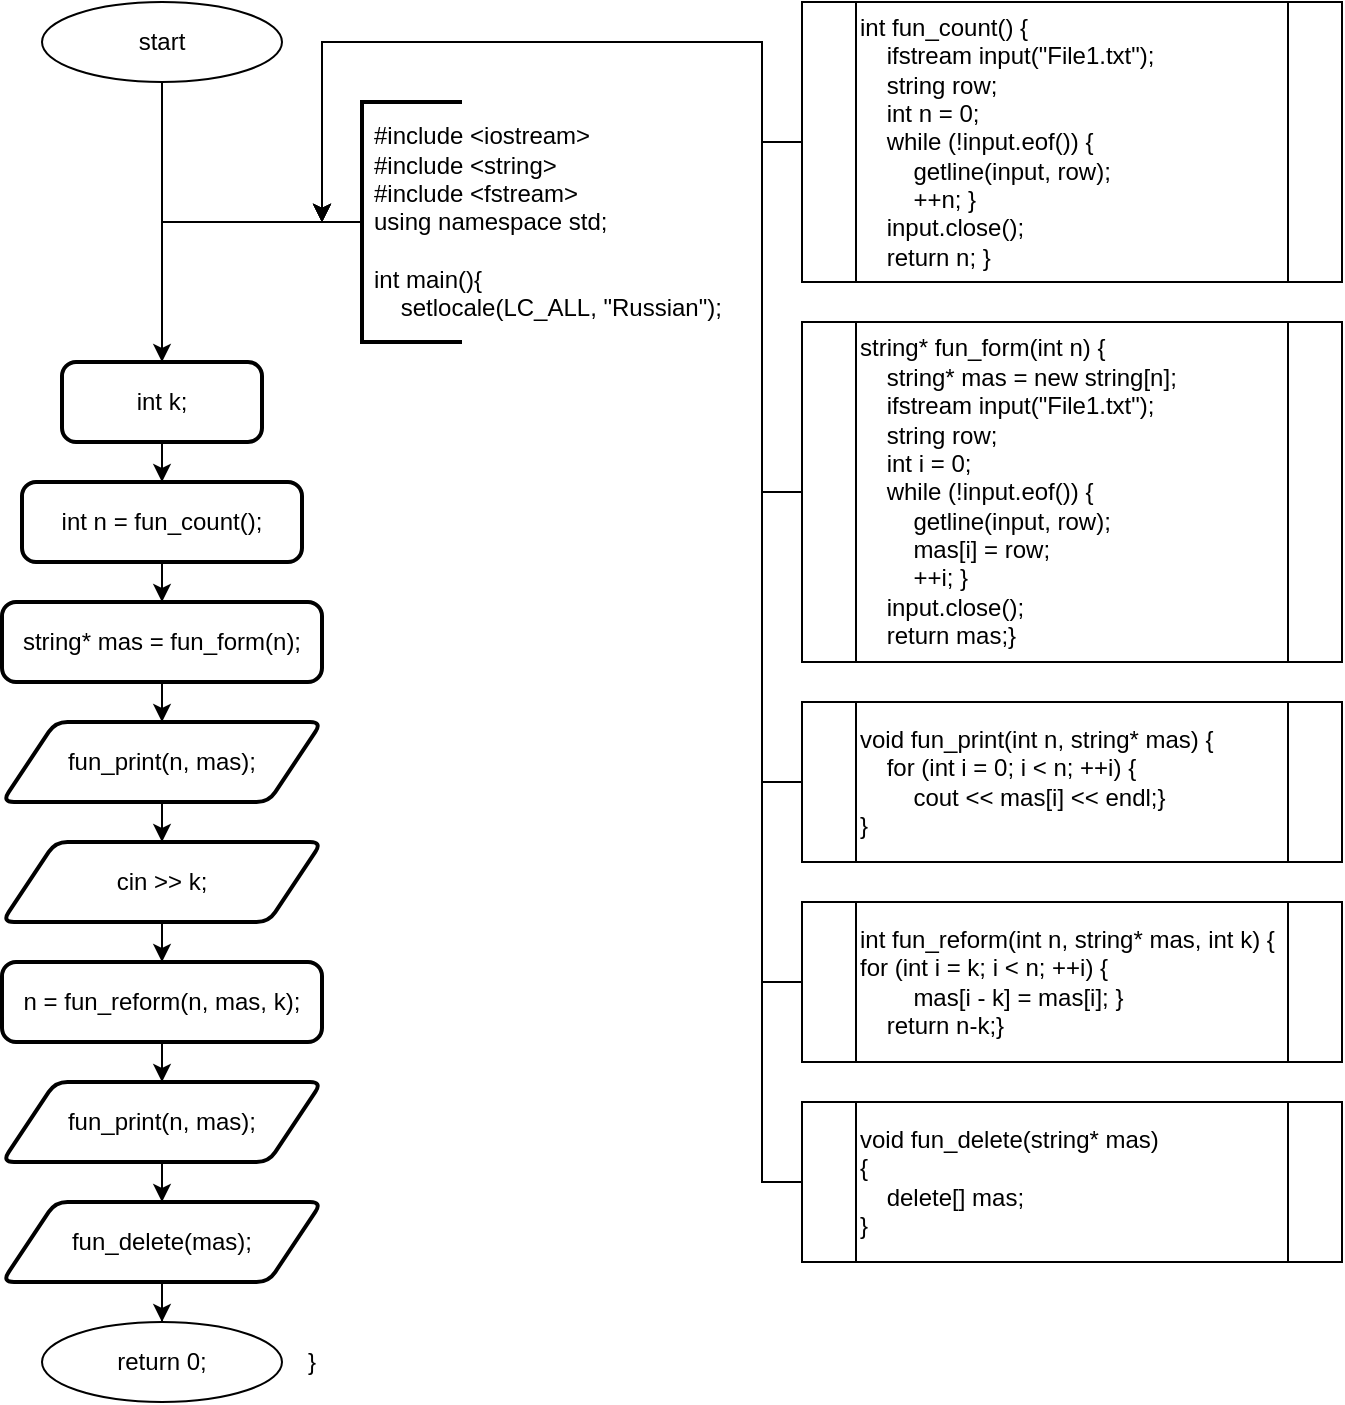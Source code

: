 <mxfile version="23.1.5" type="device">
  <diagram name="Страница — 1" id="pq9kJRDQlFGWUbC7hsTP">
    <mxGraphModel dx="2232" dy="1125" grid="1" gridSize="10" guides="1" tooltips="1" connect="1" arrows="1" fold="1" page="1" pageScale="1" pageWidth="827" pageHeight="1169" math="0" shadow="0">
      <root>
        <mxCell id="0" />
        <mxCell id="1" parent="0" />
        <mxCell id="FsxaSLuOUpNi4Obv5JxK-1" value="start" style="ellipse;whiteSpace=wrap;html=1;" vertex="1" parent="1">
          <mxGeometry x="140" y="60" width="120" height="40" as="geometry" />
        </mxCell>
        <mxCell id="FsxaSLuOUpNi4Obv5JxK-2" value="" style="endArrow=classic;html=1;rounded=0;labelBackgroundColor=default;strokeColor=default;align=center;verticalAlign=middle;fontFamily=Helvetica;fontSize=11;fontColor=default;shape=connector;edgeStyle=orthogonalEdgeStyle;exitX=0.5;exitY=1;exitDx=0;exitDy=0;" edge="1" source="FsxaSLuOUpNi4Obv5JxK-1" parent="1">
          <mxGeometry width="50" height="50" relative="1" as="geometry">
            <mxPoint x="250.29" y="210" as="sourcePoint" />
            <mxPoint x="200" y="240" as="targetPoint" />
          </mxGeometry>
        </mxCell>
        <mxCell id="FsxaSLuOUpNi4Obv5JxK-3" style="edgeStyle=orthogonalEdgeStyle;rounded=0;orthogonalLoop=1;jettySize=auto;html=1;exitX=0;exitY=0.5;exitDx=0;exitDy=0;exitPerimeter=0;endArrow=none;endFill=0;strokeWidth=1;" edge="1" source="FsxaSLuOUpNi4Obv5JxK-4" parent="1">
          <mxGeometry relative="1" as="geometry">
            <mxPoint x="200" y="170" as="targetPoint" />
            <mxPoint x="260" y="170" as="sourcePoint" />
          </mxGeometry>
        </mxCell>
        <mxCell id="FsxaSLuOUpNi4Obv5JxK-4" value="" style="strokeWidth=2;html=1;shape=mxgraph.flowchart.annotation_1;align=left;pointerEvents=1;" vertex="1" parent="1">
          <mxGeometry x="300" y="110" width="50" height="120" as="geometry" />
        </mxCell>
        <mxCell id="FsxaSLuOUpNi4Obv5JxK-5" value="&lt;div&gt;#include &amp;lt;iostream&amp;gt;&lt;/div&gt;&lt;div&gt;#include &amp;lt;string&amp;gt;&lt;/div&gt;&lt;div&gt;#include &amp;lt;fstream&amp;gt;&lt;/div&gt;&lt;div&gt;using namespace std;&lt;/div&gt;&lt;br&gt;int main(){&lt;br&gt;&lt;span style=&quot;&quot;&gt;&lt;span style=&quot;white-space: pre;&quot;&gt;&amp;nbsp;&amp;nbsp;&amp;nbsp;&amp;nbsp;&lt;/span&gt;&lt;/span&gt;setlocale(LC_ALL, &quot;Russian&quot;);" style="text;strokeColor=none;fillColor=none;align=left;verticalAlign=middle;spacingLeft=4;spacingRight=4;overflow=hidden;points=[[0,0.5],[1,0.5]];portConstraint=eastwest;rotatable=0;whiteSpace=wrap;html=1;" vertex="1" parent="1">
          <mxGeometry x="300" y="110" width="220" height="120" as="geometry" />
        </mxCell>
        <mxCell id="FsxaSLuOUpNi4Obv5JxK-7" style="edgeStyle=orthogonalEdgeStyle;rounded=0;orthogonalLoop=1;jettySize=auto;html=1;exitX=0.5;exitY=1;exitDx=0;exitDy=0;" edge="1" parent="1" source="FsxaSLuOUpNi4Obv5JxK-6" target="FsxaSLuOUpNi4Obv5JxK-8">
          <mxGeometry relative="1" as="geometry">
            <mxPoint x="200" y="320" as="targetPoint" />
          </mxGeometry>
        </mxCell>
        <mxCell id="FsxaSLuOUpNi4Obv5JxK-6" value="int k;" style="rounded=1;whiteSpace=wrap;html=1;absoluteArcSize=1;arcSize=14;strokeWidth=2;" vertex="1" parent="1">
          <mxGeometry x="150" y="240" width="100" height="40" as="geometry" />
        </mxCell>
        <mxCell id="FsxaSLuOUpNi4Obv5JxK-9" style="edgeStyle=orthogonalEdgeStyle;rounded=0;orthogonalLoop=1;jettySize=auto;html=1;exitX=0.5;exitY=1;exitDx=0;exitDy=0;" edge="1" parent="1" source="FsxaSLuOUpNi4Obv5JxK-8" target="FsxaSLuOUpNi4Obv5JxK-10">
          <mxGeometry relative="1" as="geometry">
            <mxPoint x="200" y="360" as="targetPoint" />
          </mxGeometry>
        </mxCell>
        <mxCell id="FsxaSLuOUpNi4Obv5JxK-8" value="int n = fun_count();" style="rounded=1;whiteSpace=wrap;html=1;absoluteArcSize=1;arcSize=14;strokeWidth=2;" vertex="1" parent="1">
          <mxGeometry x="130" y="300" width="140" height="40" as="geometry" />
        </mxCell>
        <mxCell id="FsxaSLuOUpNi4Obv5JxK-12" style="edgeStyle=orthogonalEdgeStyle;rounded=0;orthogonalLoop=1;jettySize=auto;html=1;exitX=0.5;exitY=1;exitDx=0;exitDy=0;entryX=0.5;entryY=0;entryDx=0;entryDy=0;" edge="1" parent="1" source="FsxaSLuOUpNi4Obv5JxK-10" target="FsxaSLuOUpNi4Obv5JxK-11">
          <mxGeometry relative="1" as="geometry" />
        </mxCell>
        <mxCell id="FsxaSLuOUpNi4Obv5JxK-10" value="string* mas = fun_form(n);" style="rounded=1;whiteSpace=wrap;html=1;absoluteArcSize=1;arcSize=14;strokeWidth=2;" vertex="1" parent="1">
          <mxGeometry x="120" y="360" width="160" height="40" as="geometry" />
        </mxCell>
        <mxCell id="FsxaSLuOUpNi4Obv5JxK-13" style="edgeStyle=orthogonalEdgeStyle;rounded=0;orthogonalLoop=1;jettySize=auto;html=1;exitX=0.5;exitY=1;exitDx=0;exitDy=0;" edge="1" parent="1" source="FsxaSLuOUpNi4Obv5JxK-11">
          <mxGeometry relative="1" as="geometry">
            <mxPoint x="200" y="480" as="targetPoint" />
          </mxGeometry>
        </mxCell>
        <mxCell id="FsxaSLuOUpNi4Obv5JxK-11" value="fun_print(n, mas);" style="shape=parallelogram;html=1;strokeWidth=2;perimeter=parallelogramPerimeter;whiteSpace=wrap;rounded=1;arcSize=12;size=0.167;" vertex="1" parent="1">
          <mxGeometry x="120" y="420" width="160" height="40" as="geometry" />
        </mxCell>
        <mxCell id="FsxaSLuOUpNi4Obv5JxK-15" style="edgeStyle=orthogonalEdgeStyle;rounded=0;orthogonalLoop=1;jettySize=auto;html=1;exitX=0.5;exitY=1;exitDx=0;exitDy=0;" edge="1" parent="1" source="FsxaSLuOUpNi4Obv5JxK-14" target="FsxaSLuOUpNi4Obv5JxK-16">
          <mxGeometry relative="1" as="geometry">
            <mxPoint x="200" y="560" as="targetPoint" />
          </mxGeometry>
        </mxCell>
        <mxCell id="FsxaSLuOUpNi4Obv5JxK-14" value="cin &amp;gt;&amp;gt; k;" style="shape=parallelogram;html=1;strokeWidth=2;perimeter=parallelogramPerimeter;whiteSpace=wrap;rounded=1;arcSize=12;size=0.167;" vertex="1" parent="1">
          <mxGeometry x="120" y="480" width="160" height="40" as="geometry" />
        </mxCell>
        <mxCell id="FsxaSLuOUpNi4Obv5JxK-17" style="edgeStyle=orthogonalEdgeStyle;rounded=0;orthogonalLoop=1;jettySize=auto;html=1;exitX=0.5;exitY=1;exitDx=0;exitDy=0;" edge="1" parent="1" source="FsxaSLuOUpNi4Obv5JxK-16" target="FsxaSLuOUpNi4Obv5JxK-18">
          <mxGeometry relative="1" as="geometry">
            <mxPoint x="200" y="600" as="targetPoint" />
          </mxGeometry>
        </mxCell>
        <mxCell id="FsxaSLuOUpNi4Obv5JxK-16" value="n = fun_reform(n, mas, k);" style="rounded=1;whiteSpace=wrap;html=1;absoluteArcSize=1;arcSize=14;strokeWidth=2;" vertex="1" parent="1">
          <mxGeometry x="120" y="540" width="160" height="40" as="geometry" />
        </mxCell>
        <mxCell id="FsxaSLuOUpNi4Obv5JxK-20" style="edgeStyle=orthogonalEdgeStyle;rounded=0;orthogonalLoop=1;jettySize=auto;html=1;exitX=0.5;exitY=1;exitDx=0;exitDy=0;entryX=0.5;entryY=0;entryDx=0;entryDy=0;" edge="1" parent="1" source="FsxaSLuOUpNi4Obv5JxK-18" target="FsxaSLuOUpNi4Obv5JxK-19">
          <mxGeometry relative="1" as="geometry" />
        </mxCell>
        <mxCell id="FsxaSLuOUpNi4Obv5JxK-18" value="fun_print(n, mas);" style="shape=parallelogram;html=1;strokeWidth=2;perimeter=parallelogramPerimeter;whiteSpace=wrap;rounded=1;arcSize=12;size=0.167;" vertex="1" parent="1">
          <mxGeometry x="120" y="600" width="160" height="40" as="geometry" />
        </mxCell>
        <mxCell id="FsxaSLuOUpNi4Obv5JxK-21" style="edgeStyle=orthogonalEdgeStyle;rounded=0;orthogonalLoop=1;jettySize=auto;html=1;exitX=0.5;exitY=1;exitDx=0;exitDy=0;" edge="1" parent="1" source="FsxaSLuOUpNi4Obv5JxK-19" target="FsxaSLuOUpNi4Obv5JxK-22">
          <mxGeometry relative="1" as="geometry">
            <mxPoint x="200" y="740" as="targetPoint" />
          </mxGeometry>
        </mxCell>
        <mxCell id="FsxaSLuOUpNi4Obv5JxK-19" value="fun_delete(mas);" style="shape=parallelogram;html=1;strokeWidth=2;perimeter=parallelogramPerimeter;whiteSpace=wrap;rounded=1;arcSize=12;size=0.167;" vertex="1" parent="1">
          <mxGeometry x="120" y="660" width="160" height="40" as="geometry" />
        </mxCell>
        <mxCell id="FsxaSLuOUpNi4Obv5JxK-22" value="return 0;" style="ellipse;whiteSpace=wrap;html=1;" vertex="1" parent="1">
          <mxGeometry x="140" y="720" width="120" height="40" as="geometry" />
        </mxCell>
        <mxCell id="FsxaSLuOUpNi4Obv5JxK-24" value="}" style="text;html=1;strokeColor=none;fillColor=none;align=center;verticalAlign=middle;whiteSpace=wrap;rounded=0;" vertex="1" parent="1">
          <mxGeometry x="260" y="725" width="30" height="30" as="geometry" />
        </mxCell>
        <mxCell id="FsxaSLuOUpNi4Obv5JxK-25" value="&lt;div&gt;int fun_count()&amp;nbsp;&lt;span style=&quot;background-color: initial;&quot;&gt;{&lt;/span&gt;&lt;/div&gt;&lt;div&gt;&amp;nbsp; &amp;nbsp; ifstream input(&quot;File1.txt&quot;);&lt;span style=&quot;&quot;&gt;&lt;/span&gt;&lt;/div&gt;&lt;div&gt;&lt;span style=&quot;&quot;&gt;&lt;span style=&quot;&quot;&gt;&lt;span style=&quot;white-space: pre;&quot;&gt;&amp;nbsp;&amp;nbsp;&amp;nbsp;&amp;nbsp;&lt;/span&gt;&lt;/span&gt;string row;&lt;/span&gt;&lt;/div&gt;&lt;div&gt;&lt;span style=&quot;&quot;&gt;&lt;span style=&quot;&quot;&gt;&lt;span style=&quot;white-space: pre;&quot;&gt;&amp;nbsp;&amp;nbsp;&amp;nbsp;&amp;nbsp;&lt;/span&gt;&lt;/span&gt;int n = 0;&lt;/span&gt;&lt;/div&gt;&lt;div&gt;&lt;span style=&quot;&quot;&gt;&lt;span style=&quot;&quot;&gt;&lt;span style=&quot;white-space: pre;&quot;&gt;&amp;nbsp;&amp;nbsp;&amp;nbsp;&amp;nbsp;&lt;/span&gt;&lt;/span&gt;while (!input.eof()) {&lt;/span&gt;&lt;/div&gt;&lt;div&gt;&lt;span style=&quot;&quot;&gt;&lt;span style=&quot;&quot;&gt;&lt;span style=&quot;white-space: pre;&quot;&gt;&amp;nbsp;&amp;nbsp;&amp;nbsp;&amp;nbsp;&lt;/span&gt;&lt;span style=&quot;white-space: pre;&quot;&gt;&amp;nbsp;&amp;nbsp;&amp;nbsp;&amp;nbsp;&lt;/span&gt;&lt;/span&gt;getline(input, row);&lt;/span&gt;&lt;/div&gt;&lt;div&gt;&lt;span style=&quot;&quot;&gt;&lt;span style=&quot;&quot;&gt;&lt;span style=&quot;white-space: pre;&quot;&gt;&amp;nbsp;&amp;nbsp;&amp;nbsp;&amp;nbsp;&lt;/span&gt;&lt;span style=&quot;white-space: pre;&quot;&gt;&amp;nbsp;&amp;nbsp;&amp;nbsp;&amp;nbsp;&lt;/span&gt;&lt;/span&gt;++n;&amp;nbsp;&lt;/span&gt;&lt;span style=&quot;background-color: initial;&quot;&gt;}&lt;/span&gt;&lt;/div&gt;&lt;div&gt;&lt;span style=&quot;&quot;&gt;&lt;span style=&quot;&quot;&gt;&lt;span style=&quot;white-space: pre;&quot;&gt;&amp;nbsp;&amp;nbsp;&amp;nbsp;&amp;nbsp;&lt;/span&gt;&lt;/span&gt;input.close();&lt;/span&gt;&lt;/div&gt;&lt;div&gt;&lt;span style=&quot;&quot;&gt;&lt;span style=&quot;&quot;&gt;&lt;span style=&quot;white-space: pre;&quot;&gt;&amp;nbsp;&amp;nbsp;&amp;nbsp;&amp;nbsp;&lt;/span&gt;&lt;/span&gt;return n;&amp;nbsp;&lt;/span&gt;&lt;span style=&quot;background-color: initial;&quot;&gt;}&lt;/span&gt;&lt;/div&gt;" style="shape=process;whiteSpace=wrap;html=1;backgroundOutline=1;align=left;" vertex="1" parent="1">
          <mxGeometry x="520" y="60" width="270" height="140" as="geometry" />
        </mxCell>
        <mxCell id="FsxaSLuOUpNi4Obv5JxK-26" value="&lt;div&gt;string* fun_form(int n)&amp;nbsp;&lt;span style=&quot;background-color: initial;&quot;&gt;{&lt;/span&gt;&lt;/div&gt;&lt;div&gt;&amp;nbsp; &amp;nbsp; string* mas = new string[n];&lt;span style=&quot;&quot;&gt;&lt;/span&gt;&lt;/div&gt;&lt;div&gt;&lt;span style=&quot;&quot;&gt;&lt;span style=&quot;&quot;&gt;&lt;span style=&quot;white-space: pre;&quot;&gt;&amp;nbsp;&amp;nbsp;&amp;nbsp;&amp;nbsp;&lt;/span&gt;&lt;/span&gt;ifstream input(&quot;File1.txt&quot;);&lt;/span&gt;&lt;/div&gt;&lt;div&gt;&lt;span style=&quot;&quot;&gt;&lt;span style=&quot;&quot;&gt;&lt;span style=&quot;white-space: pre;&quot;&gt;&amp;nbsp;&amp;nbsp;&amp;nbsp;&amp;nbsp;&lt;/span&gt;&lt;/span&gt;string row;&lt;/span&gt;&lt;/div&gt;&lt;div&gt;&lt;span style=&quot;&quot;&gt;&lt;span style=&quot;&quot;&gt;&lt;span style=&quot;white-space: pre;&quot;&gt;&amp;nbsp;&amp;nbsp;&amp;nbsp;&amp;nbsp;&lt;/span&gt;&lt;/span&gt;int i = 0;&lt;/span&gt;&lt;/div&gt;&lt;div&gt;&lt;span style=&quot;&quot;&gt;&lt;span style=&quot;&quot;&gt;&lt;span style=&quot;white-space: pre;&quot;&gt;&amp;nbsp;&amp;nbsp;&amp;nbsp;&amp;nbsp;&lt;/span&gt;&lt;/span&gt;while (!input.eof()) {&lt;/span&gt;&lt;/div&gt;&lt;div&gt;&lt;span style=&quot;&quot;&gt;&lt;span style=&quot;&quot;&gt;&lt;span style=&quot;white-space: pre;&quot;&gt;&amp;nbsp;&amp;nbsp;&amp;nbsp;&amp;nbsp;&lt;/span&gt;&lt;span style=&quot;white-space: pre;&quot;&gt;&amp;nbsp;&amp;nbsp;&amp;nbsp;&amp;nbsp;&lt;/span&gt;&lt;/span&gt;getline(input, row);&lt;/span&gt;&lt;/div&gt;&lt;div&gt;&lt;span style=&quot;&quot;&gt;&lt;span style=&quot;&quot;&gt;&lt;span style=&quot;white-space: pre;&quot;&gt;&amp;nbsp;&amp;nbsp;&amp;nbsp;&amp;nbsp;&lt;/span&gt;&lt;span style=&quot;white-space: pre;&quot;&gt;&amp;nbsp;&amp;nbsp;&amp;nbsp;&amp;nbsp;&lt;/span&gt;&lt;/span&gt;mas[i] = row;&lt;/span&gt;&lt;/div&gt;&lt;div&gt;&lt;span style=&quot;&quot;&gt;&lt;span style=&quot;&quot;&gt;&lt;span style=&quot;white-space: pre;&quot;&gt;&amp;nbsp;&amp;nbsp;&amp;nbsp;&amp;nbsp;&lt;/span&gt;&lt;span style=&quot;white-space: pre;&quot;&gt;&amp;nbsp;&amp;nbsp;&amp;nbsp;&amp;nbsp;&lt;/span&gt;&lt;/span&gt;++i;&lt;/span&gt;&lt;span style=&quot;background-color: initial;&quot;&gt;&lt;span style=&quot;white-space: pre;&quot;&gt;&amp;nbsp;&lt;/span&gt;&lt;/span&gt;&lt;span style=&quot;background-color: initial;&quot;&gt;}&lt;/span&gt;&lt;/div&gt;&lt;div&gt;&lt;span style=&quot;&quot;&gt;&lt;span style=&quot;&quot;&gt;&lt;span style=&quot;white-space: pre;&quot;&gt;&amp;nbsp;&amp;nbsp;&amp;nbsp;&amp;nbsp;&lt;/span&gt;&lt;/span&gt;input.close();&lt;/span&gt;&lt;/div&gt;&lt;div&gt;&lt;span style=&quot;&quot;&gt;&lt;span style=&quot;&quot;&gt;&lt;span style=&quot;white-space: pre;&quot;&gt;&amp;nbsp;&amp;nbsp;&amp;nbsp;&amp;nbsp;&lt;/span&gt;&lt;/span&gt;return mas;&lt;/span&gt;&lt;span style=&quot;background-color: initial;&quot;&gt;}&lt;/span&gt;&lt;/div&gt;" style="shape=process;whiteSpace=wrap;html=1;backgroundOutline=1;align=left;" vertex="1" parent="1">
          <mxGeometry x="520" y="220" width="270" height="170" as="geometry" />
        </mxCell>
        <mxCell id="FsxaSLuOUpNi4Obv5JxK-27" value="&lt;div&gt;void fun_print(int n, string* mas)&amp;nbsp;&lt;span style=&quot;background-color: initial;&quot;&gt;{&lt;/span&gt;&lt;/div&gt;&lt;div&gt;&lt;span style=&quot;background-color: initial;&quot;&gt;&amp;nbsp; &amp;nbsp; for (int i = 0; i &amp;lt; n; ++i)&amp;nbsp;&lt;/span&gt;&lt;span style=&quot;background-color: initial;&quot;&gt;{&lt;/span&gt;&lt;/div&gt;&lt;div&gt;&lt;span style=&quot;&quot;&gt;&lt;span style=&quot;&quot;&gt;&lt;span style=&quot;white-space: pre;&quot;&gt;&amp;nbsp;&amp;nbsp;&amp;nbsp;&amp;nbsp;&lt;/span&gt;&lt;span style=&quot;white-space: pre;&quot;&gt;&amp;nbsp;&amp;nbsp;&amp;nbsp;&amp;nbsp;&lt;/span&gt;&lt;/span&gt;cout &amp;lt;&amp;lt; mas[i] &amp;lt;&amp;lt; endl;&lt;/span&gt;&lt;span style=&quot;background-color: initial;&quot;&gt;}&lt;/span&gt;&lt;/div&gt;&lt;div&gt;}&lt;/div&gt;" style="shape=process;whiteSpace=wrap;html=1;backgroundOutline=1;align=left;" vertex="1" parent="1">
          <mxGeometry x="520" y="410" width="270" height="80" as="geometry" />
        </mxCell>
        <mxCell id="FsxaSLuOUpNi4Obv5JxK-28" value="&lt;div&gt;int fun_reform(int n, string* mas, int k)&amp;nbsp;&lt;span style=&quot;background-color: initial;&quot;&gt;{&lt;/span&gt;&lt;/div&gt;&lt;div&gt;for (int i = k; i &amp;lt; n; ++i) {&lt;span style=&quot;&quot;&gt;&lt;/span&gt;&lt;/div&gt;&lt;div&gt;&lt;span style=&quot;&quot;&gt;&lt;span style=&quot;&quot;&gt;&lt;span style=&quot;white-space: pre;&quot;&gt;&amp;nbsp;&amp;nbsp;&amp;nbsp;&amp;nbsp;&lt;/span&gt;&lt;span style=&quot;white-space: pre;&quot;&gt;&amp;nbsp;&amp;nbsp;&amp;nbsp;&amp;nbsp;&lt;/span&gt;&lt;/span&gt;mas[i - k] = mas[i];&lt;/span&gt;&lt;span style=&quot;background-color: initial;&quot;&gt;&lt;span style=&quot;white-space: pre;&quot;&gt;&amp;nbsp;&lt;/span&gt;&lt;/span&gt;&lt;span style=&quot;background-color: initial;&quot;&gt;}&lt;/span&gt;&lt;/div&gt;&lt;div&gt;&lt;span style=&quot;&quot;&gt;&lt;span style=&quot;&quot;&gt;&lt;span style=&quot;white-space: pre;&quot;&gt;&amp;nbsp;&amp;nbsp;&amp;nbsp;&amp;nbsp;&lt;/span&gt;&lt;/span&gt;return n-k;&lt;/span&gt;&lt;span style=&quot;background-color: initial;&quot;&gt;}&lt;/span&gt;&lt;/div&gt;" style="shape=process;whiteSpace=wrap;html=1;backgroundOutline=1;align=left;" vertex="1" parent="1">
          <mxGeometry x="520" y="510" width="270" height="80" as="geometry" />
        </mxCell>
        <mxCell id="FsxaSLuOUpNi4Obv5JxK-29" value="void fun_delete(string* mas)&#xa;{&#xa;    delete[] mas;&#xa;}" style="shape=process;whiteSpace=wrap;html=1;backgroundOutline=1;align=left;" vertex="1" parent="1">
          <mxGeometry x="520" y="610" width="270" height="80" as="geometry" />
        </mxCell>
        <mxCell id="FsxaSLuOUpNi4Obv5JxK-30" value="" style="endArrow=classic;html=1;rounded=0;exitX=0;exitY=0.5;exitDx=0;exitDy=0;" edge="1" parent="1" source="FsxaSLuOUpNi4Obv5JxK-29">
          <mxGeometry width="50" height="50" relative="1" as="geometry">
            <mxPoint x="90.0" y="500" as="sourcePoint" />
            <mxPoint x="280" y="170" as="targetPoint" />
            <Array as="points">
              <mxPoint x="500" y="650" />
              <mxPoint x="500" y="80" />
              <mxPoint x="280" y="80" />
            </Array>
          </mxGeometry>
        </mxCell>
        <mxCell id="FsxaSLuOUpNi4Obv5JxK-31" value="" style="endArrow=classic;html=1;rounded=0;exitX=0;exitY=0.5;exitDx=0;exitDy=0;" edge="1" parent="1" source="FsxaSLuOUpNi4Obv5JxK-28">
          <mxGeometry width="50" height="50" relative="1" as="geometry">
            <mxPoint x="520" y="650" as="sourcePoint" />
            <mxPoint x="280" y="170" as="targetPoint" />
            <Array as="points">
              <mxPoint x="500" y="550" />
              <mxPoint x="500" y="80" />
              <mxPoint x="280" y="80" />
            </Array>
          </mxGeometry>
        </mxCell>
        <mxCell id="FsxaSLuOUpNi4Obv5JxK-32" value="" style="endArrow=classic;html=1;rounded=0;exitX=0;exitY=0.5;exitDx=0;exitDy=0;" edge="1" parent="1" source="FsxaSLuOUpNi4Obv5JxK-27">
          <mxGeometry width="50" height="50" relative="1" as="geometry">
            <mxPoint x="400" y="470" as="sourcePoint" />
            <mxPoint x="280" y="170" as="targetPoint" />
            <Array as="points">
              <mxPoint x="500" y="450" />
              <mxPoint x="500" y="80" />
              <mxPoint x="280" y="80" />
            </Array>
          </mxGeometry>
        </mxCell>
        <mxCell id="FsxaSLuOUpNi4Obv5JxK-33" value="" style="endArrow=classic;html=1;rounded=0;exitX=0;exitY=0.5;exitDx=0;exitDy=0;" edge="1" parent="1" source="FsxaSLuOUpNi4Obv5JxK-26">
          <mxGeometry width="50" height="50" relative="1" as="geometry">
            <mxPoint x="520" y="650" as="sourcePoint" />
            <mxPoint x="280" y="170" as="targetPoint" />
            <Array as="points">
              <mxPoint x="500" y="305" />
              <mxPoint x="500" y="80" />
              <mxPoint x="280" y="80" />
            </Array>
          </mxGeometry>
        </mxCell>
        <mxCell id="FsxaSLuOUpNi4Obv5JxK-34" value="" style="endArrow=classic;html=1;rounded=0;exitX=0;exitY=0.5;exitDx=0;exitDy=0;" edge="1" parent="1" source="FsxaSLuOUpNi4Obv5JxK-25">
          <mxGeometry width="50" height="50" relative="1" as="geometry">
            <mxPoint x="520" y="650" as="sourcePoint" />
            <mxPoint x="280" y="170" as="targetPoint" />
            <Array as="points">
              <mxPoint x="500" y="130" />
              <mxPoint x="500" y="80" />
              <mxPoint x="280" y="80" />
            </Array>
          </mxGeometry>
        </mxCell>
      </root>
    </mxGraphModel>
  </diagram>
</mxfile>
